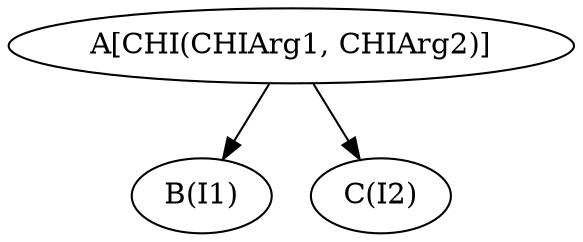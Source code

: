 digraph g{
A [label="A[CHI(CHIArg1, CHIArg2)]"]
B [label="B(I1)"]
C [label="C(I2)"]

A -> B
A -> C
}